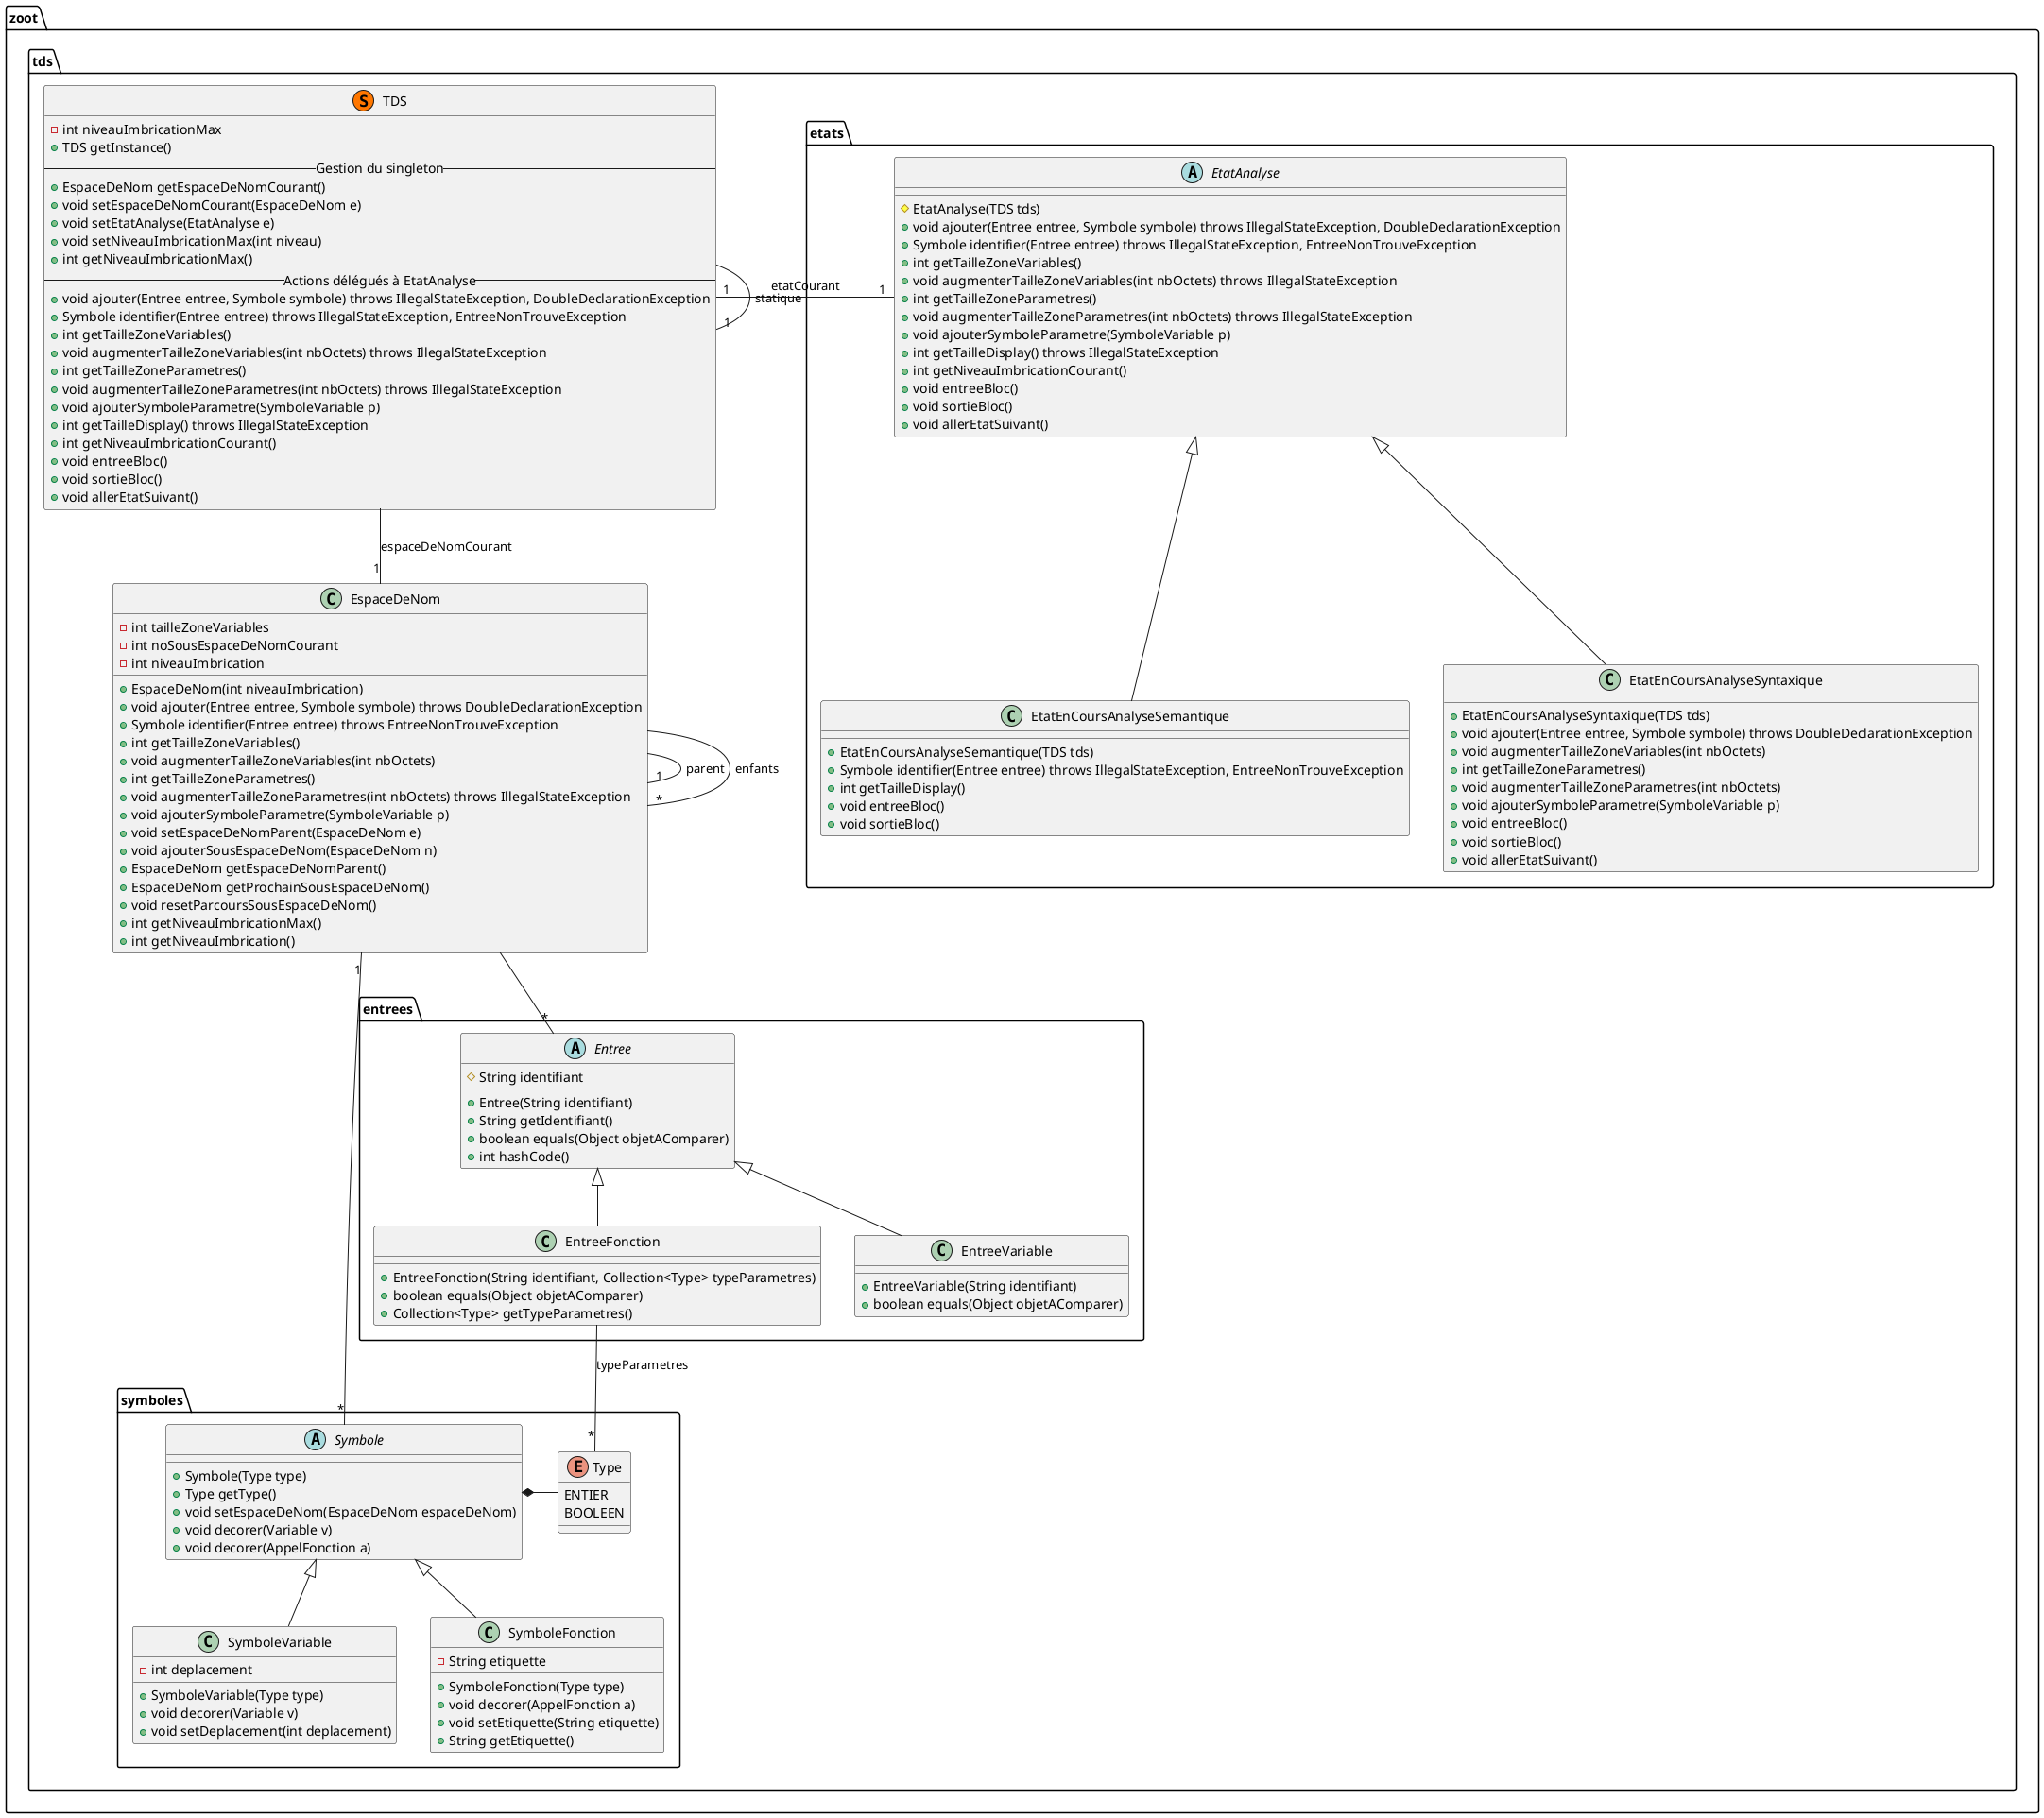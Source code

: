 @startuml "tds"

namespace zoot.tds {
  ' Includes

  ' Classes
  class TDS << (S,#FF7700) >> {
    - int niveauImbricationMax
    + TDS getInstance()
    -- Gestion du singleton --
    + EspaceDeNom getEspaceDeNomCourant()
    + void setEspaceDeNomCourant(EspaceDeNom e)
    + void setEtatAnalyse(EtatAnalyse e)
    + void setNiveauImbricationMax(int niveau)
    + int getNiveauImbricationMax()
    -- Actions délégués à EtatAnalyse --
    + void ajouter(Entree entree, Symbole symbole) throws IllegalStateException, DoubleDeclarationException
    + Symbole identifier(Entree entree) throws IllegalStateException, EntreeNonTrouveException
    + int getTailleZoneVariables()
    + void augmenterTailleZoneVariables(int nbOctets) throws IllegalStateException
    + int getTailleZoneParametres()
    + void augmenterTailleZoneParametres(int nbOctets) throws IllegalStateException
    + void ajouterSymboleParametre(SymboleVariable p)
    + int getTailleDisplay() throws IllegalStateException
    + int getNiveauImbricationCourant()
    + void entreeBloc()
    + void sortieBloc()
    + void allerEtatSuivant()
  }

  class EspaceDeNom {
    - int tailleZoneVariables
    - int noSousEspaceDeNomCourant
    - int niveauImbrication
    + EspaceDeNom(int niveauImbrication)
    + void ajouter(Entree entree, Symbole symbole) throws DoubleDeclarationException
    + Symbole identifier(Entree entree) throws EntreeNonTrouveException
    + int getTailleZoneVariables()
    + void augmenterTailleZoneVariables(int nbOctets)
    + int getTailleZoneParametres()
    + void augmenterTailleZoneParametres(int nbOctets) throws IllegalStateException
    + void ajouterSymboleParametre(SymboleVariable p)
    + void setEspaceDeNomParent(EspaceDeNom e)
    + void ajouterSousEspaceDeNom(EspaceDeNom n)
    + EspaceDeNom getEspaceDeNomParent()
    + EspaceDeNom getProchainSousEspaceDeNom()
    + void resetParcoursSousEspaceDeNom()
    + int getNiveauImbricationMax()
    + int getNiveauImbrication()
  }

  namespace etats {
    abstract EtatAnalyse {
      # EtatAnalyse(TDS tds)
      + void ajouter(Entree entree, Symbole symbole) throws IllegalStateException, DoubleDeclarationException
      + Symbole identifier(Entree entree) throws IllegalStateException, EntreeNonTrouveException
      + int getTailleZoneVariables()
      + void augmenterTailleZoneVariables(int nbOctets) throws IllegalStateException
      + int getTailleZoneParametres()
      + void augmenterTailleZoneParametres(int nbOctets) throws IllegalStateException
      + void ajouterSymboleParametre(SymboleVariable p)
      + int getTailleDisplay() throws IllegalStateException
      + int getNiveauImbricationCourant()
      + void entreeBloc()
      + void sortieBloc()
      + void allerEtatSuivant()
    }

    class EtatEnCoursAnalyseSyntaxique {
      + EtatEnCoursAnalyseSyntaxique(TDS tds)
      + void ajouter(Entree entree, Symbole symbole) throws DoubleDeclarationException
      + void augmenterTailleZoneVariables(int nbOctets)
      + int getTailleZoneParametres()
      + void augmenterTailleZoneParametres(int nbOctets)
      + void ajouterSymboleParametre(SymboleVariable p)
      + void entreeBloc()
      + void sortieBloc()
      + void allerEtatSuivant()
    }

    class EtatEnCoursAnalyseSemantique {
      + EtatEnCoursAnalyseSemantique(TDS tds)
      + Symbole identifier(Entree entree) throws IllegalStateException, EntreeNonTrouveException
      + int getTailleDisplay()
      + void entreeBloc()
      + void sortieBloc()
    }
  }


  namespace entrees {
    abstract class Entree {
      # String identifiant
      + Entree(String identifiant)
      + String getIdentifiant()
      + boolean equals(Object objetAComparer)
      + int hashCode()
    }

    class EntreeVariable {
      + EntreeVariable(String identifiant)
      + boolean equals(Object objetAComparer)
    }

    class EntreeFonction {
      + EntreeFonction(String identifiant, Collection<Type> typeParametres)
      + boolean equals(Object objetAComparer)
      + Collection<Type> getTypeParametres()
    }
  }

  namespace symboles {
    abstract class Symbole {
      + Symbole(Type type)
      + Type getType()
      + void setEspaceDeNom(EspaceDeNom espaceDeNom)
      + void decorer(Variable v)
      + void decorer(AppelFonction a)
    }

    class SymboleVariable {
      - int deplacement
      + SymboleVariable(Type type)
      + void decorer(Variable v)
      + void setDeplacement(int deplacement)
    }

    class SymboleFonction {
      - String etiquette
      + SymboleFonction(Type type)
      + void decorer(AppelFonction a)
      + void setEtiquette(String etiquette)
      + String getEtiquette()
    }

    enum Type {
      ENTIER
      BOOLEEN
    }
  }

  ' Relations entre les classes
  TDS --"1" TDS : statique
  TDS --"1" EspaceDeNom : espaceDeNomCourant
  TDS "1"-left-"1" EtatAnalyse : etatCourant
  EspaceDeNom --"*" Entree
  EspaceDeNom "1"--"*" Symbole
  Symbole *-left- Type
  SymboleVariable -up-|> Symbole
  EntreeVariable -up-|> Entree
  SymboleFonction -up-|> Symbole
  EntreeFonction -up-|> Entree
  EntreeFonction --"*" Type : typeParametres
  EtatEnCoursAnalyseSemantique -up-|> EtatAnalyse
  EtatEnCoursAnalyseSyntaxique -up-|> EtatAnalyse
  EspaceDeNom --"1" EspaceDeNom : parent
  EspaceDeNom --"*" EspaceDeNom : enfants
}

@enduml
